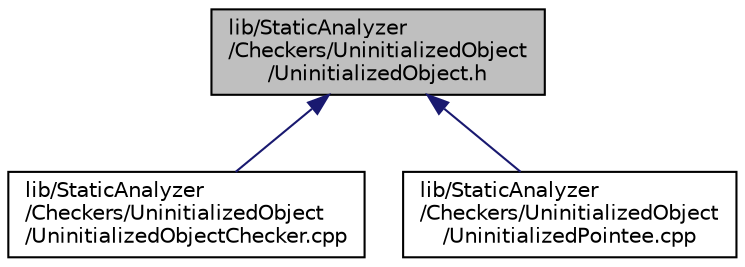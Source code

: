 digraph "lib/StaticAnalyzer/Checkers/UninitializedObject/UninitializedObject.h"
{
 // LATEX_PDF_SIZE
  bgcolor="transparent";
  edge [fontname="Helvetica",fontsize="10",labelfontname="Helvetica",labelfontsize="10"];
  node [fontname="Helvetica",fontsize="10",shape=record];
  Node1 [label="lib/StaticAnalyzer\l/Checkers/UninitializedObject\l/UninitializedObject.h",height=0.2,width=0.4,color="black", fillcolor="grey75", style="filled", fontcolor="black",tooltip=" "];
  Node1 -> Node2 [dir="back",color="midnightblue",fontsize="10",style="solid",fontname="Helvetica"];
  Node2 [label="lib/StaticAnalyzer\l/Checkers/UninitializedObject\l/UninitializedObjectChecker.cpp",height=0.2,width=0.4,color="black",URL="$UninitializedObjectChecker_8cpp.html",tooltip=" "];
  Node1 -> Node3 [dir="back",color="midnightblue",fontsize="10",style="solid",fontname="Helvetica"];
  Node3 [label="lib/StaticAnalyzer\l/Checkers/UninitializedObject\l/UninitializedPointee.cpp",height=0.2,width=0.4,color="black",URL="$UninitializedPointee_8cpp.html",tooltip=" "];
}
